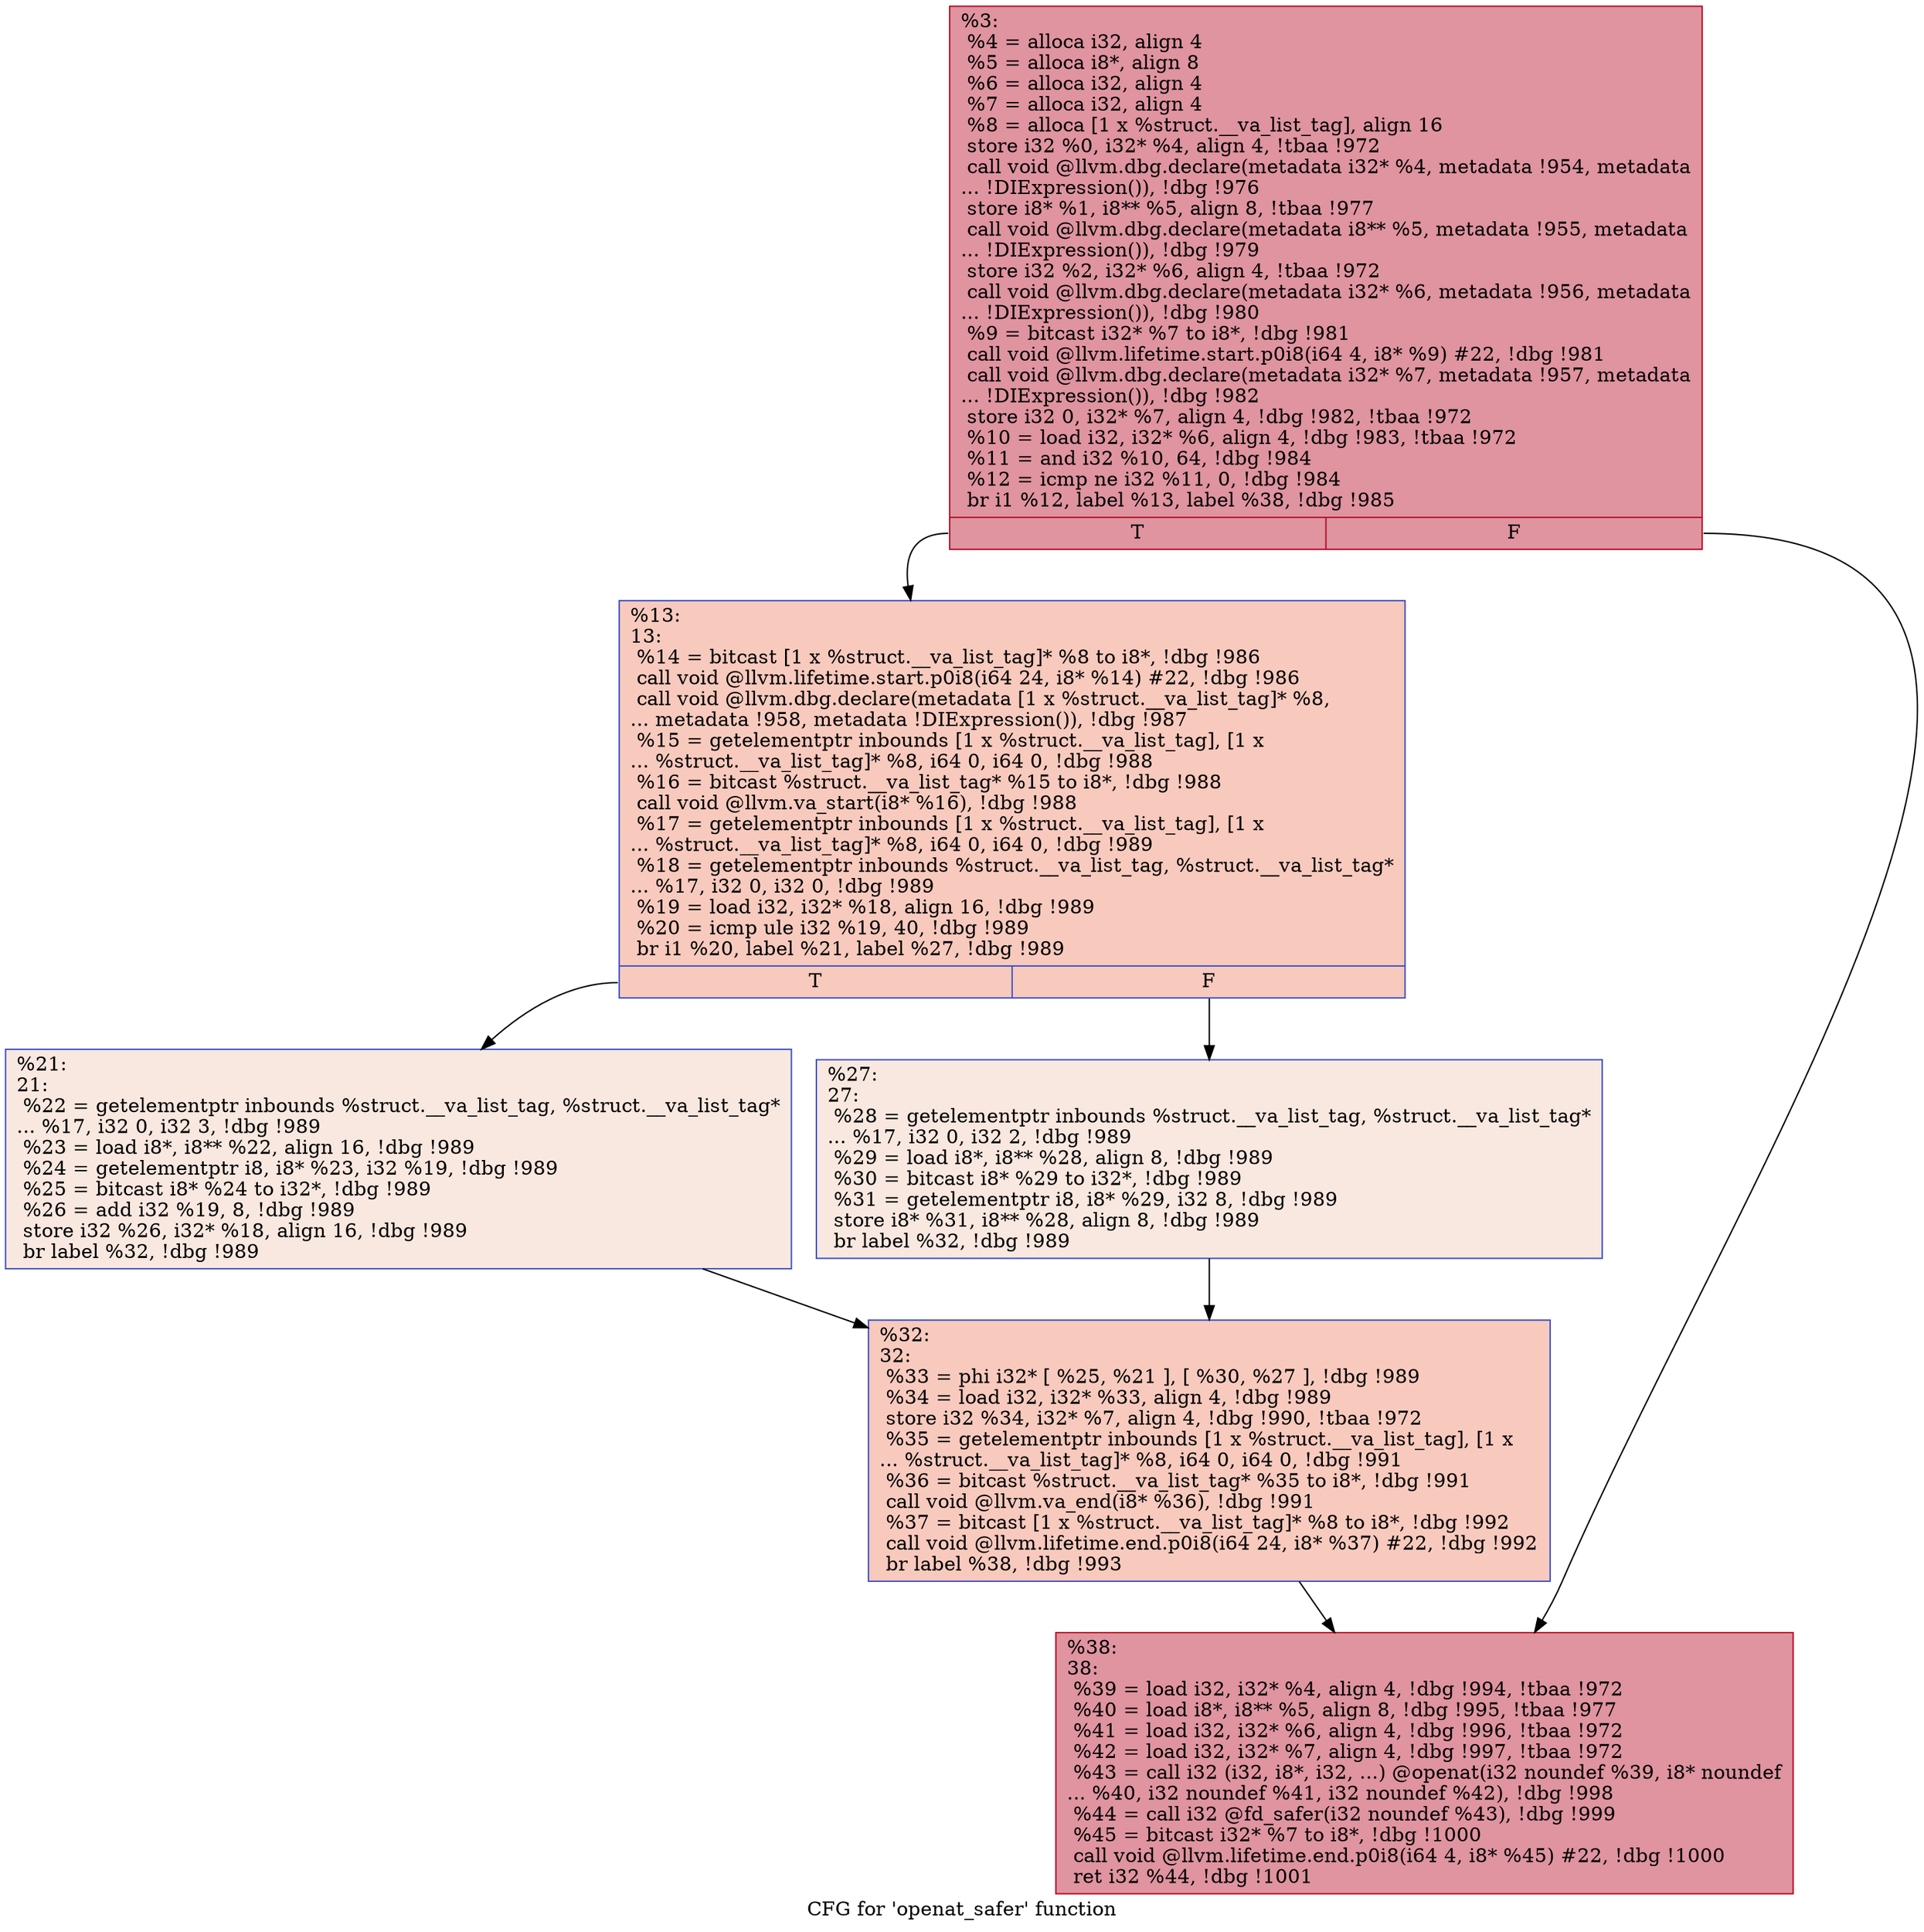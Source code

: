 digraph "CFG for 'openat_safer' function" {
	label="CFG for 'openat_safer' function";

	Node0x21e6290 [shape=record,color="#b70d28ff", style=filled, fillcolor="#b70d2870",label="{%3:\l  %4 = alloca i32, align 4\l  %5 = alloca i8*, align 8\l  %6 = alloca i32, align 4\l  %7 = alloca i32, align 4\l  %8 = alloca [1 x %struct.__va_list_tag], align 16\l  store i32 %0, i32* %4, align 4, !tbaa !972\l  call void @llvm.dbg.declare(metadata i32* %4, metadata !954, metadata\l... !DIExpression()), !dbg !976\l  store i8* %1, i8** %5, align 8, !tbaa !977\l  call void @llvm.dbg.declare(metadata i8** %5, metadata !955, metadata\l... !DIExpression()), !dbg !979\l  store i32 %2, i32* %6, align 4, !tbaa !972\l  call void @llvm.dbg.declare(metadata i32* %6, metadata !956, metadata\l... !DIExpression()), !dbg !980\l  %9 = bitcast i32* %7 to i8*, !dbg !981\l  call void @llvm.lifetime.start.p0i8(i64 4, i8* %9) #22, !dbg !981\l  call void @llvm.dbg.declare(metadata i32* %7, metadata !957, metadata\l... !DIExpression()), !dbg !982\l  store i32 0, i32* %7, align 4, !dbg !982, !tbaa !972\l  %10 = load i32, i32* %6, align 4, !dbg !983, !tbaa !972\l  %11 = and i32 %10, 64, !dbg !984\l  %12 = icmp ne i32 %11, 0, !dbg !984\l  br i1 %12, label %13, label %38, !dbg !985\l|{<s0>T|<s1>F}}"];
	Node0x21e6290:s0 -> Node0x21e63a0;
	Node0x21e6290:s1 -> Node0x21e64e0;
	Node0x21e63a0 [shape=record,color="#3d50c3ff", style=filled, fillcolor="#ef886b70",label="{%13:\l13:                                               \l  %14 = bitcast [1 x %struct.__va_list_tag]* %8 to i8*, !dbg !986\l  call void @llvm.lifetime.start.p0i8(i64 24, i8* %14) #22, !dbg !986\l  call void @llvm.dbg.declare(metadata [1 x %struct.__va_list_tag]* %8,\l... metadata !958, metadata !DIExpression()), !dbg !987\l  %15 = getelementptr inbounds [1 x %struct.__va_list_tag], [1 x\l... %struct.__va_list_tag]* %8, i64 0, i64 0, !dbg !988\l  %16 = bitcast %struct.__va_list_tag* %15 to i8*, !dbg !988\l  call void @llvm.va_start(i8* %16), !dbg !988\l  %17 = getelementptr inbounds [1 x %struct.__va_list_tag], [1 x\l... %struct.__va_list_tag]* %8, i64 0, i64 0, !dbg !989\l  %18 = getelementptr inbounds %struct.__va_list_tag, %struct.__va_list_tag*\l... %17, i32 0, i32 0, !dbg !989\l  %19 = load i32, i32* %18, align 16, !dbg !989\l  %20 = icmp ule i32 %19, 40, !dbg !989\l  br i1 %20, label %21, label %27, !dbg !989\l|{<s0>T|<s1>F}}"];
	Node0x21e63a0:s0 -> Node0x21e63f0;
	Node0x21e63a0:s1 -> Node0x21e6440;
	Node0x21e63f0 [shape=record,color="#3d50c3ff", style=filled, fillcolor="#f1ccb870",label="{%21:\l21:                                               \l  %22 = getelementptr inbounds %struct.__va_list_tag, %struct.__va_list_tag*\l... %17, i32 0, i32 3, !dbg !989\l  %23 = load i8*, i8** %22, align 16, !dbg !989\l  %24 = getelementptr i8, i8* %23, i32 %19, !dbg !989\l  %25 = bitcast i8* %24 to i32*, !dbg !989\l  %26 = add i32 %19, 8, !dbg !989\l  store i32 %26, i32* %18, align 16, !dbg !989\l  br label %32, !dbg !989\l}"];
	Node0x21e63f0 -> Node0x21e6490;
	Node0x21e6440 [shape=record,color="#3d50c3ff", style=filled, fillcolor="#f1ccb870",label="{%27:\l27:                                               \l  %28 = getelementptr inbounds %struct.__va_list_tag, %struct.__va_list_tag*\l... %17, i32 0, i32 2, !dbg !989\l  %29 = load i8*, i8** %28, align 8, !dbg !989\l  %30 = bitcast i8* %29 to i32*, !dbg !989\l  %31 = getelementptr i8, i8* %29, i32 8, !dbg !989\l  store i8* %31, i8** %28, align 8, !dbg !989\l  br label %32, !dbg !989\l}"];
	Node0x21e6440 -> Node0x21e6490;
	Node0x21e6490 [shape=record,color="#3d50c3ff", style=filled, fillcolor="#ef886b70",label="{%32:\l32:                                               \l  %33 = phi i32* [ %25, %21 ], [ %30, %27 ], !dbg !989\l  %34 = load i32, i32* %33, align 4, !dbg !989\l  store i32 %34, i32* %7, align 4, !dbg !990, !tbaa !972\l  %35 = getelementptr inbounds [1 x %struct.__va_list_tag], [1 x\l... %struct.__va_list_tag]* %8, i64 0, i64 0, !dbg !991\l  %36 = bitcast %struct.__va_list_tag* %35 to i8*, !dbg !991\l  call void @llvm.va_end(i8* %36), !dbg !991\l  %37 = bitcast [1 x %struct.__va_list_tag]* %8 to i8*, !dbg !992\l  call void @llvm.lifetime.end.p0i8(i64 24, i8* %37) #22, !dbg !992\l  br label %38, !dbg !993\l}"];
	Node0x21e6490 -> Node0x21e64e0;
	Node0x21e64e0 [shape=record,color="#b70d28ff", style=filled, fillcolor="#b70d2870",label="{%38:\l38:                                               \l  %39 = load i32, i32* %4, align 4, !dbg !994, !tbaa !972\l  %40 = load i8*, i8** %5, align 8, !dbg !995, !tbaa !977\l  %41 = load i32, i32* %6, align 4, !dbg !996, !tbaa !972\l  %42 = load i32, i32* %7, align 4, !dbg !997, !tbaa !972\l  %43 = call i32 (i32, i8*, i32, ...) @openat(i32 noundef %39, i8* noundef\l... %40, i32 noundef %41, i32 noundef %42), !dbg !998\l  %44 = call i32 @fd_safer(i32 noundef %43), !dbg !999\l  %45 = bitcast i32* %7 to i8*, !dbg !1000\l  call void @llvm.lifetime.end.p0i8(i64 4, i8* %45) #22, !dbg !1000\l  ret i32 %44, !dbg !1001\l}"];
}
